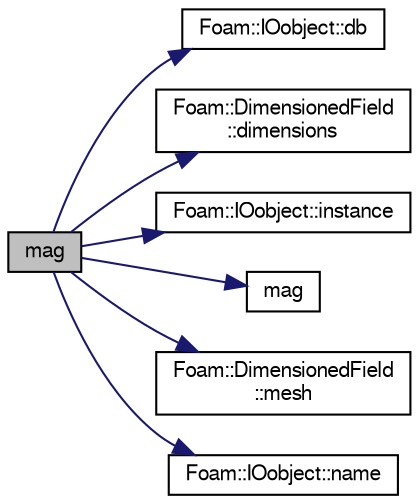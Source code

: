 digraph "mag"
{
  bgcolor="transparent";
  edge [fontname="FreeSans",fontsize="10",labelfontname="FreeSans",labelfontsize="10"];
  node [fontname="FreeSans",fontsize="10",shape=record];
  rankdir="LR";
  Node68387 [label="mag",height=0.2,width=0.4,color="black", fillcolor="grey75", style="filled", fontcolor="black"];
  Node68387 -> Node68388 [color="midnightblue",fontsize="10",style="solid",fontname="FreeSans"];
  Node68388 [label="Foam::IOobject::db",height=0.2,width=0.4,color="black",URL="$a26142.html#a65cc75d9f80b1df5c3184fb2274a97f1",tooltip="Return the local objectRegistry. "];
  Node68387 -> Node68389 [color="midnightblue",fontsize="10",style="solid",fontname="FreeSans"];
  Node68389 [label="Foam::DimensionedField\l::dimensions",height=0.2,width=0.4,color="black",URL="$a26390.html#a66989c1e0666e0d0c93a2056ce75599e",tooltip="Return dimensions. "];
  Node68387 -> Node68390 [color="midnightblue",fontsize="10",style="solid",fontname="FreeSans"];
  Node68390 [label="Foam::IOobject::instance",height=0.2,width=0.4,color="black",URL="$a26142.html#acac6de003b420b848571b5064e50ed89"];
  Node68387 -> Node68391 [color="midnightblue",fontsize="10",style="solid",fontname="FreeSans"];
  Node68391 [label="mag",height=0.2,width=0.4,color="black",URL="$a21124.html#a929da2a3fdcf3dacbbe0487d3a330dae"];
  Node68387 -> Node68392 [color="midnightblue",fontsize="10",style="solid",fontname="FreeSans"];
  Node68392 [label="Foam::DimensionedField\l::mesh",height=0.2,width=0.4,color="black",URL="$a26390.html#a8f1110830348a1448a14ab5e3cf47e3b",tooltip="Return mesh. "];
  Node68387 -> Node68393 [color="midnightblue",fontsize="10",style="solid",fontname="FreeSans"];
  Node68393 [label="Foam::IOobject::name",height=0.2,width=0.4,color="black",URL="$a26142.html#acc80e00a8ac919288fb55bd14cc88bf6",tooltip="Return name. "];
}
